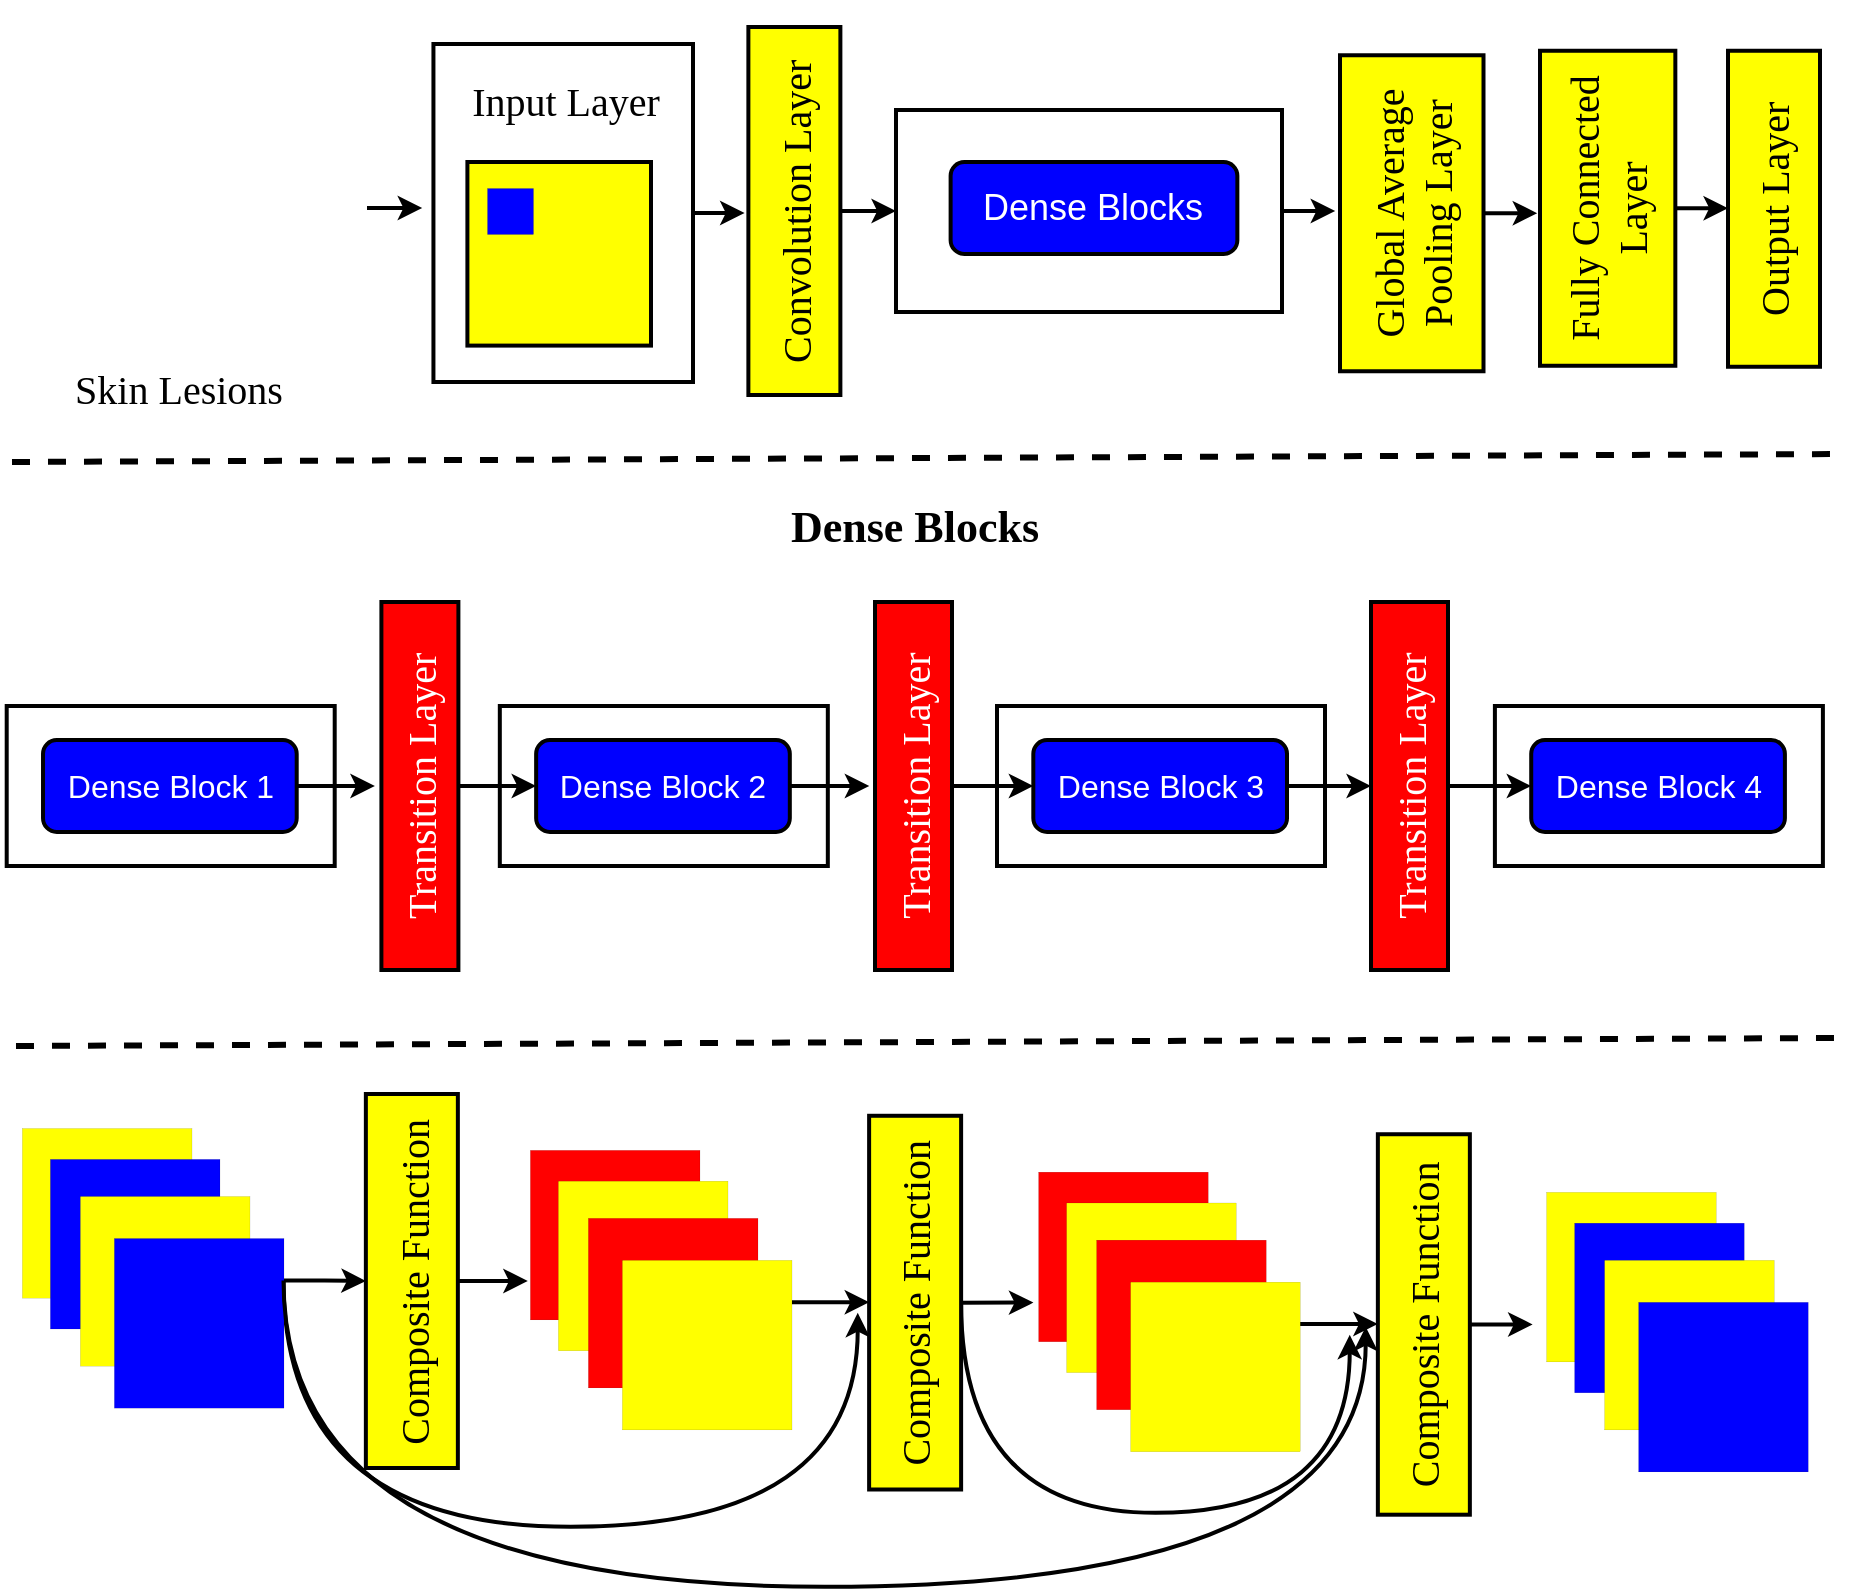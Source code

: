 <mxfile version="21.7.5" type="github">
  <diagram id="FLARmqn-sCxhorqhwDuB" name="Page-1">
    <mxGraphModel dx="1008" dy="545" grid="0" gridSize="10" guides="1" tooltips="1" connect="1" arrows="1" fold="1" page="1" pageScale="1" pageWidth="3300" pageHeight="4681" math="0" shadow="0">
      <root>
        <mxCell id="0" />
        <mxCell id="1" parent="0" />
        <mxCell id="NcwYwKEY-rAYMjzNR8_s-28" style="edgeStyle=orthogonalEdgeStyle;rounded=0;orthogonalLoop=1;jettySize=auto;html=1;exitX=1;exitY=0.5;exitDx=0;exitDy=0;strokeWidth=2;" edge="1" parent="1" source="TmWq87i0S_w9REx1cA27-65">
          <mxGeometry relative="1" as="geometry">
            <mxPoint x="681.6" y="123" as="targetPoint" />
          </mxGeometry>
        </mxCell>
        <mxCell id="TmWq87i0S_w9REx1cA27-65" value="" style="rounded=0;whiteSpace=wrap;html=1;strokeWidth=2;" parent="1" vertex="1">
          <mxGeometry x="462" y="72" width="193" height="101" as="geometry" />
        </mxCell>
        <mxCell id="TmWq87i0S_w9REx1cA27-74" style="edgeStyle=orthogonalEdgeStyle;rounded=0;orthogonalLoop=1;jettySize=auto;html=1;strokeWidth=2;exitX=0.5;exitY=0;exitDx=0;exitDy=0;" parent="1" source="NcwYwKEY-rAYMjzNR8_s-5" target="TmWq87i0S_w9REx1cA27-65" edge="1">
          <mxGeometry relative="1" as="geometry">
            <mxPoint x="458.72" y="200" as="sourcePoint" />
          </mxGeometry>
        </mxCell>
        <mxCell id="NcwYwKEY-rAYMjzNR8_s-11" style="edgeStyle=orthogonalEdgeStyle;rounded=0;orthogonalLoop=1;jettySize=auto;html=1;exitX=1;exitY=0.5;exitDx=0;exitDy=0;strokeWidth=2;" edge="1" parent="1" source="HNuO8RR3fyhFZEDYtFWN-83">
          <mxGeometry relative="1" as="geometry">
            <mxPoint x="386.3" y="124" as="targetPoint" />
          </mxGeometry>
        </mxCell>
        <mxCell id="HNuO8RR3fyhFZEDYtFWN-83" value="" style="rounded=0;whiteSpace=wrap;html=1;shadow=0;glass=0;sketch=0;fillStyle=auto;strokeColor=#000000;strokeWidth=2;fontFamily=Times New Roman;fontSize=20;fillColor=#FFFFFF;gradientColor=none;" parent="1" vertex="1">
          <mxGeometry x="230.72" y="39" width="129.78" height="169" as="geometry" />
        </mxCell>
        <mxCell id="HNuO8RR3fyhFZEDYtFWN-89" style="edgeStyle=orthogonalEdgeStyle;orthogonalLoop=1;jettySize=auto;html=1;strokeWidth=2;fontFamily=Times New Roman;fontSize=20;rounded=0;" parent="1" edge="1">
          <mxGeometry relative="1" as="geometry">
            <mxPoint x="225.08" y="120.55" as="targetPoint" />
            <mxPoint x="197.5" y="121" as="sourcePoint" />
          </mxGeometry>
        </mxCell>
        <mxCell id="HNuO8RR3fyhFZEDYtFWN-4" value="" style="whiteSpace=wrap;html=1;aspect=fixed;fillColor=#FFFF00;shadow=0;strokeColor=#000000;rounded=0;sketch=0;glass=0;strokeWidth=2;fillStyle=auto;perimeterSpacing=0;fontSize=20;" parent="1" vertex="1">
          <mxGeometry x="247.7" y="98" width="91.8" height="91.8" as="geometry" />
        </mxCell>
        <mxCell id="HNuO8RR3fyhFZEDYtFWN-6" value="" style="whiteSpace=wrap;html=1;aspect=fixed;rounded=0;shadow=0;glass=0;sketch=0;fillStyle=auto;strokeColor=#000000;strokeWidth=0;fillColor=#0000FF;fontSize=20;" parent="1" vertex="1">
          <mxGeometry x="257.5" y="111.0" width="23" height="23" as="geometry" />
        </mxCell>
        <mxCell id="HNuO8RR3fyhFZEDYtFWN-82" value="Input Layer" style="text;html=1;strokeColor=none;fillColor=none;align=center;verticalAlign=middle;whiteSpace=wrap;rounded=0;shadow=0;glass=0;sketch=0;fillStyle=auto;strokeWidth=1;fontFamily=Times New Roman;fontSize=20;" parent="1" vertex="1">
          <mxGeometry x="245.22" y="52.0" width="104" height="30" as="geometry" />
        </mxCell>
        <mxCell id="HNuO8RR3fyhFZEDYtFWN-91" value="Skin Lesions" style="text;html=1;strokeColor=none;fillColor=none;align=center;verticalAlign=middle;whiteSpace=wrap;rounded=0;shadow=0;glass=0;sketch=0;fillStyle=auto;strokeWidth=1;fontFamily=Times New Roman;fontSize=20;" parent="1" vertex="1">
          <mxGeometry x="21.85" y="196" width="163" height="30" as="geometry" />
        </mxCell>
        <mxCell id="TmWq87i0S_w9REx1cA27-28" value="" style="whiteSpace=wrap;html=1;aspect=fixed;rounded=0;shadow=0;glass=0;sketch=0;fillStyle=auto;strokeColor=#000000;strokeWidth=0;fillColor=#FFFF00;fontSize=20;" parent="1" vertex="1">
          <mxGeometry x="24.93" y="581" width="84.82" height="84.82" as="geometry" />
        </mxCell>
        <mxCell id="NcwYwKEY-rAYMjzNR8_s-20" style="edgeStyle=orthogonalEdgeStyle;rounded=0;orthogonalLoop=1;jettySize=auto;html=1;exitX=0.5;exitY=0;exitDx=0;exitDy=0;strokeWidth=2;" edge="1" parent="1" source="TmWq87i0S_w9REx1cA27-58">
          <mxGeometry relative="1" as="geometry">
            <mxPoint x="782.55" y="123.13" as="targetPoint" />
          </mxGeometry>
        </mxCell>
        <mxCell id="TmWq87i0S_w9REx1cA27-58" value="Global Average Pooling Layer" style="rounded=0;whiteSpace=wrap;html=1;shadow=0;glass=0;sketch=0;fillStyle=auto;strokeColor=#000000;strokeWidth=2;fillColor=#FFFF00;gradientColor=none;direction=south;textDirection=ltr;horizontal=0;fontFamily=Times New Roman;fontSize=20;" parent="1" vertex="1">
          <mxGeometry x="684" y="44.63" width="71.75" height="158" as="geometry" />
        </mxCell>
        <mxCell id="TmWq87i0S_w9REx1cA27-63" value="&lt;span style=&quot;font-size: 18px;&quot;&gt;&lt;font color=&quot;#ffffff&quot;&gt;Dense Blocks&lt;/font&gt;&lt;/span&gt;" style="rounded=1;whiteSpace=wrap;html=1;fillColor=#0000FF;strokeWidth=2;" parent="1" vertex="1">
          <mxGeometry x="489.31" y="98" width="143.37" height="46" as="geometry" />
        </mxCell>
        <mxCell id="TmWq87i0S_w9REx1cA27-78" value="&lt;b&gt;&lt;font style=&quot;font-size: 22px;&quot;&gt;Dense Blocks&lt;/font&gt;&lt;br&gt;&lt;/b&gt;" style="text;html=1;strokeColor=none;fillColor=none;align=center;verticalAlign=middle;whiteSpace=wrap;rounded=0;shadow=0;glass=0;sketch=0;fillStyle=auto;strokeWidth=1;fontFamily=Times New Roman;fontSize=20;" parent="1" vertex="1">
          <mxGeometry x="394.9" y="266" width="153" height="30" as="geometry" />
        </mxCell>
        <mxCell id="NcwYwKEY-rAYMjzNR8_s-3" value="" style="endArrow=none;dashed=1;html=1;rounded=0;strokeWidth=3;" edge="1" parent="1">
          <mxGeometry width="50" height="50" relative="1" as="geometry">
            <mxPoint x="20" y="248" as="sourcePoint" />
            <mxPoint x="937" y="244" as="targetPoint" />
          </mxGeometry>
        </mxCell>
        <mxCell id="NcwYwKEY-rAYMjzNR8_s-4" value="" style="shape=image;verticalLabelPosition=bottom;labelBackgroundColor=default;verticalAlign=top;aspect=fixed;imageAspect=0;image=https://res.cloudinary.com/dk-find-out/image/upload/q_80,w_1440,f_auto/05_Defences_Skin_lfnyuq.jpg;" vertex="1" parent="1">
          <mxGeometry x="14" y="17.27" width="178.7" height="172" as="geometry" />
        </mxCell>
        <mxCell id="NcwYwKEY-rAYMjzNR8_s-5" value="Convolution Layer" style="rounded=0;whiteSpace=wrap;html=1;shadow=0;glass=0;sketch=0;fillStyle=auto;strokeColor=#000000;strokeWidth=2;fillColor=#FFFF00;gradientColor=none;direction=south;textDirection=ltr;horizontal=0;fontFamily=Times New Roman;fontSize=20;" vertex="1" parent="1">
          <mxGeometry x="388.19" y="30.5" width="46" height="184" as="geometry" />
        </mxCell>
        <mxCell id="NcwYwKEY-rAYMjzNR8_s-17" style="edgeStyle=orthogonalEdgeStyle;rounded=0;orthogonalLoop=1;jettySize=auto;html=1;exitX=0.5;exitY=0;exitDx=0;exitDy=0;entryX=0.5;entryY=1;entryDx=0;entryDy=0;strokeWidth=2;" edge="1" parent="1" source="NcwYwKEY-rAYMjzNR8_s-14" target="NcwYwKEY-rAYMjzNR8_s-15">
          <mxGeometry relative="1" as="geometry" />
        </mxCell>
        <mxCell id="NcwYwKEY-rAYMjzNR8_s-14" value="Fully Connected Layer" style="rounded=0;whiteSpace=wrap;html=1;shadow=0;glass=0;sketch=0;fillStyle=auto;strokeColor=#000000;strokeWidth=2;fillColor=#FFFF00;gradientColor=none;direction=south;textDirection=ltr;horizontal=0;fontFamily=Times New Roman;fontSize=20;" vertex="1" parent="1">
          <mxGeometry x="784.0" y="42.38" width="67.67" height="157.5" as="geometry" />
        </mxCell>
        <mxCell id="NcwYwKEY-rAYMjzNR8_s-15" value="Output Layer" style="rounded=0;whiteSpace=wrap;html=1;shadow=0;glass=0;sketch=0;fillStyle=auto;strokeColor=#000000;strokeWidth=2;fillColor=#FFFF00;gradientColor=none;direction=south;textDirection=ltr;horizontal=0;fontFamily=Times New Roman;fontSize=20;" vertex="1" parent="1">
          <mxGeometry x="878" y="42.38" width="46" height="158" as="geometry" />
        </mxCell>
        <mxCell id="NcwYwKEY-rAYMjzNR8_s-57" style="edgeStyle=orthogonalEdgeStyle;rounded=0;orthogonalLoop=1;jettySize=auto;html=1;exitX=0.5;exitY=0;exitDx=0;exitDy=0;strokeWidth=2;" edge="1" parent="1" source="NcwYwKEY-rAYMjzNR8_s-36">
          <mxGeometry relative="1" as="geometry">
            <mxPoint x="277.88" y="657.41" as="targetPoint" />
          </mxGeometry>
        </mxCell>
        <mxCell id="NcwYwKEY-rAYMjzNR8_s-36" value="Composite Function" style="rounded=0;whiteSpace=wrap;html=1;shadow=0;glass=0;sketch=0;fillStyle=auto;strokeColor=#000000;strokeWidth=2;fillColor=#FFFF00;gradientColor=none;direction=south;textDirection=ltr;horizontal=0;fontFamily=Times New Roman;fontSize=20;" vertex="1" parent="1">
          <mxGeometry x="196.93" y="564" width="46" height="187" as="geometry" />
        </mxCell>
        <mxCell id="NcwYwKEY-rAYMjzNR8_s-38" value="" style="whiteSpace=wrap;html=1;aspect=fixed;rounded=0;shadow=0;glass=0;sketch=0;fillStyle=auto;strokeColor=#000000;strokeWidth=0;fillColor=#0000FF;fontSize=20;" vertex="1" parent="1">
          <mxGeometry x="38.93" y="596.43" width="84.82" height="84.82" as="geometry" />
        </mxCell>
        <mxCell id="NcwYwKEY-rAYMjzNR8_s-39" value="" style="whiteSpace=wrap;html=1;aspect=fixed;rounded=0;shadow=0;glass=0;sketch=0;fillStyle=auto;strokeColor=#000000;strokeWidth=0;fillColor=#FFFF00;fontSize=20;" vertex="1" parent="1">
          <mxGeometry x="53.93" y="615" width="84.82" height="84.82" as="geometry" />
        </mxCell>
        <mxCell id="NcwYwKEY-rAYMjzNR8_s-56" style="edgeStyle=orthogonalEdgeStyle;rounded=0;orthogonalLoop=1;jettySize=auto;html=1;exitX=1;exitY=0.25;exitDx=0;exitDy=0;entryX=0.5;entryY=1;entryDx=0;entryDy=0;strokeWidth=2;" edge="1" parent="1" source="NcwYwKEY-rAYMjzNR8_s-41" target="NcwYwKEY-rAYMjzNR8_s-36">
          <mxGeometry relative="1" as="geometry" />
        </mxCell>
        <mxCell id="NcwYwKEY-rAYMjzNR8_s-67" style="edgeStyle=orthogonalEdgeStyle;rounded=0;orthogonalLoop=1;jettySize=auto;html=1;exitX=1;exitY=0.25;exitDx=0;exitDy=0;curved=1;strokeWidth=2;" edge="1" parent="1" source="NcwYwKEY-rAYMjzNR8_s-41">
          <mxGeometry relative="1" as="geometry">
            <mxPoint x="442.88" y="673.41" as="targetPoint" />
            <Array as="points">
              <mxPoint x="155.88" y="780.41" />
              <mxPoint x="442.88" y="780.41" />
            </Array>
          </mxGeometry>
        </mxCell>
        <mxCell id="NcwYwKEY-rAYMjzNR8_s-41" value="" style="whiteSpace=wrap;html=1;aspect=fixed;rounded=0;shadow=0;glass=0;sketch=0;fillStyle=auto;strokeColor=#000000;strokeWidth=0;fillColor=#0000FF;fontSize=20;" vertex="1" parent="1">
          <mxGeometry x="70.93" y="636" width="84.82" height="84.82" as="geometry" />
        </mxCell>
        <mxCell id="NcwYwKEY-rAYMjzNR8_s-42" value="" style="whiteSpace=wrap;html=1;aspect=fixed;rounded=0;shadow=0;glass=0;sketch=0;fillStyle=auto;strokeColor=#000000;strokeWidth=0;fillColor=#FF0000;fontSize=20;" vertex="1" parent="1">
          <mxGeometry x="278.93" y="591.91" width="84.82" height="84.82" as="geometry" />
        </mxCell>
        <mxCell id="NcwYwKEY-rAYMjzNR8_s-43" value="" style="whiteSpace=wrap;html=1;aspect=fixed;rounded=0;shadow=0;glass=0;sketch=0;fillStyle=auto;strokeColor=#000000;strokeWidth=0;fillColor=#FFFF00;fontSize=20;" vertex="1" parent="1">
          <mxGeometry x="292.93" y="607.34" width="84.82" height="84.82" as="geometry" />
        </mxCell>
        <mxCell id="NcwYwKEY-rAYMjzNR8_s-44" value="" style="whiteSpace=wrap;html=1;aspect=fixed;rounded=0;shadow=0;glass=0;sketch=0;fillStyle=auto;strokeColor=#000000;strokeWidth=0;fillColor=#FF0000;fontSize=20;" vertex="1" parent="1">
          <mxGeometry x="307.93" y="625.91" width="84.82" height="84.82" as="geometry" />
        </mxCell>
        <mxCell id="NcwYwKEY-rAYMjzNR8_s-58" style="edgeStyle=orthogonalEdgeStyle;rounded=0;orthogonalLoop=1;jettySize=auto;html=1;exitX=1;exitY=0.25;exitDx=0;exitDy=0;entryX=0.5;entryY=1;entryDx=0;entryDy=0;strokeWidth=2;" edge="1" parent="1" source="NcwYwKEY-rAYMjzNR8_s-45" target="NcwYwKEY-rAYMjzNR8_s-46">
          <mxGeometry relative="1" as="geometry" />
        </mxCell>
        <mxCell id="NcwYwKEY-rAYMjzNR8_s-45" value="" style="whiteSpace=wrap;html=1;aspect=fixed;rounded=0;shadow=0;glass=0;sketch=0;fillStyle=auto;strokeColor=#000000;strokeWidth=0;fillColor=#FFFF00;fontSize=20;" vertex="1" parent="1">
          <mxGeometry x="324.93" y="646.91" width="84.82" height="84.82" as="geometry" />
        </mxCell>
        <mxCell id="NcwYwKEY-rAYMjzNR8_s-60" style="edgeStyle=orthogonalEdgeStyle;rounded=0;orthogonalLoop=1;jettySize=auto;html=1;exitX=0.5;exitY=0;exitDx=0;exitDy=0;strokeWidth=2;" edge="1" parent="1" source="NcwYwKEY-rAYMjzNR8_s-46">
          <mxGeometry relative="1" as="geometry">
            <mxPoint x="530.68" y="668.41" as="targetPoint" />
          </mxGeometry>
        </mxCell>
        <mxCell id="NcwYwKEY-rAYMjzNR8_s-70" style="edgeStyle=orthogonalEdgeStyle;rounded=0;orthogonalLoop=1;jettySize=auto;html=1;exitX=0.5;exitY=0;exitDx=0;exitDy=0;curved=1;strokeWidth=2;" edge="1" parent="1" source="NcwYwKEY-rAYMjzNR8_s-46">
          <mxGeometry relative="1" as="geometry">
            <mxPoint x="688.88" y="684.41" as="targetPoint" />
            <Array as="points">
              <mxPoint x="494.88" y="773.41" />
              <mxPoint x="688.88" y="773.41" />
            </Array>
          </mxGeometry>
        </mxCell>
        <mxCell id="NcwYwKEY-rAYMjzNR8_s-46" value="Composite Function" style="rounded=0;whiteSpace=wrap;html=1;shadow=0;glass=0;sketch=0;fillStyle=auto;strokeColor=#000000;strokeWidth=2;fillColor=#FFFF00;gradientColor=none;direction=south;textDirection=ltr;horizontal=0;fontFamily=Times New Roman;fontSize=20;" vertex="1" parent="1">
          <mxGeometry x="448.56" y="574.89" width="46" height="186.86" as="geometry" />
        </mxCell>
        <mxCell id="NcwYwKEY-rAYMjzNR8_s-47" value="" style="whiteSpace=wrap;html=1;aspect=fixed;rounded=0;shadow=0;glass=0;sketch=0;fillStyle=auto;strokeColor=#000000;strokeWidth=0;fillColor=#FF0000;fontSize=20;" vertex="1" parent="1">
          <mxGeometry x="533.06" y="602.82" width="84.82" height="84.82" as="geometry" />
        </mxCell>
        <mxCell id="NcwYwKEY-rAYMjzNR8_s-48" value="" style="whiteSpace=wrap;html=1;aspect=fixed;rounded=0;shadow=0;glass=0;sketch=0;fillStyle=auto;strokeColor=#000000;strokeWidth=0;fillColor=#FFFF00;fontSize=20;" vertex="1" parent="1">
          <mxGeometry x="547.06" y="618.25" width="84.82" height="84.82" as="geometry" />
        </mxCell>
        <mxCell id="NcwYwKEY-rAYMjzNR8_s-49" value="" style="whiteSpace=wrap;html=1;aspect=fixed;rounded=0;shadow=0;glass=0;sketch=0;fillStyle=auto;strokeColor=#000000;strokeWidth=0;fillColor=#FF0000;fontSize=20;" vertex="1" parent="1">
          <mxGeometry x="562.06" y="636.82" width="84.82" height="84.82" as="geometry" />
        </mxCell>
        <mxCell id="NcwYwKEY-rAYMjzNR8_s-61" style="edgeStyle=orthogonalEdgeStyle;rounded=0;orthogonalLoop=1;jettySize=auto;html=1;exitX=1;exitY=0.25;exitDx=0;exitDy=0;entryX=0.5;entryY=1;entryDx=0;entryDy=0;strokeWidth=2;" edge="1" parent="1" source="NcwYwKEY-rAYMjzNR8_s-50" target="NcwYwKEY-rAYMjzNR8_s-51">
          <mxGeometry relative="1" as="geometry" />
        </mxCell>
        <mxCell id="NcwYwKEY-rAYMjzNR8_s-50" value="" style="whiteSpace=wrap;html=1;aspect=fixed;rounded=0;shadow=0;glass=0;sketch=0;fillStyle=auto;strokeColor=#000000;strokeWidth=0;fillColor=#FFFF00;fontSize=20;" vertex="1" parent="1">
          <mxGeometry x="579.06" y="657.82" width="84.82" height="84.82" as="geometry" />
        </mxCell>
        <mxCell id="NcwYwKEY-rAYMjzNR8_s-63" style="edgeStyle=orthogonalEdgeStyle;rounded=0;orthogonalLoop=1;jettySize=auto;html=1;exitX=0.5;exitY=0;exitDx=0;exitDy=0;strokeWidth=2;" edge="1" parent="1" source="NcwYwKEY-rAYMjzNR8_s-51">
          <mxGeometry relative="1" as="geometry">
            <mxPoint x="780.28" y="678.41" as="targetPoint" />
          </mxGeometry>
        </mxCell>
        <mxCell id="NcwYwKEY-rAYMjzNR8_s-51" value="Composite Function" style="rounded=0;whiteSpace=wrap;html=1;shadow=0;glass=0;sketch=0;fillStyle=auto;strokeColor=#000000;strokeWidth=2;fillColor=#FFFF00;gradientColor=none;direction=south;textDirection=ltr;horizontal=0;fontFamily=Times New Roman;fontSize=20;" vertex="1" parent="1">
          <mxGeometry x="702.93" y="584.12" width="46" height="190.23" as="geometry" />
        </mxCell>
        <mxCell id="NcwYwKEY-rAYMjzNR8_s-52" value="" style="whiteSpace=wrap;html=1;aspect=fixed;rounded=0;shadow=0;glass=0;sketch=0;fillStyle=auto;strokeColor=#000000;strokeWidth=0;fillColor=#FFFF00;fontSize=20;" vertex="1" parent="1">
          <mxGeometry x="787.06" y="612.91" width="84.82" height="84.82" as="geometry" />
        </mxCell>
        <mxCell id="NcwYwKEY-rAYMjzNR8_s-53" value="" style="whiteSpace=wrap;html=1;aspect=fixed;rounded=0;shadow=0;glass=0;sketch=0;fillStyle=auto;strokeColor=#000000;strokeWidth=0;fillColor=#0000FF;fontSize=20;" vertex="1" parent="1">
          <mxGeometry x="801.06" y="628.34" width="84.82" height="84.82" as="geometry" />
        </mxCell>
        <mxCell id="NcwYwKEY-rAYMjzNR8_s-54" value="" style="whiteSpace=wrap;html=1;aspect=fixed;rounded=0;shadow=0;glass=0;sketch=0;fillStyle=auto;strokeColor=#000000;strokeWidth=0;fillColor=#FFFF00;fontSize=20;" vertex="1" parent="1">
          <mxGeometry x="816.06" y="646.91" width="84.82" height="84.82" as="geometry" />
        </mxCell>
        <mxCell id="NcwYwKEY-rAYMjzNR8_s-55" value="" style="whiteSpace=wrap;html=1;aspect=fixed;rounded=0;shadow=0;glass=0;sketch=0;fillStyle=auto;strokeColor=#000000;strokeWidth=0;fillColor=#0000FF;fontSize=20;" vertex="1" parent="1">
          <mxGeometry x="833.06" y="667.91" width="84.82" height="84.82" as="geometry" />
        </mxCell>
        <mxCell id="NcwYwKEY-rAYMjzNR8_s-68" style="edgeStyle=orthogonalEdgeStyle;rounded=0;orthogonalLoop=1;jettySize=auto;html=1;exitX=1;exitY=0.25;exitDx=0;exitDy=0;curved=1;strokeWidth=2;" edge="1" parent="1" source="NcwYwKEY-rAYMjzNR8_s-41">
          <mxGeometry relative="1" as="geometry">
            <mxPoint x="696.88" y="680.41" as="targetPoint" />
            <mxPoint x="165.88" y="667.41" as="sourcePoint" />
            <Array as="points">
              <mxPoint x="155.88" y="810.41" />
              <mxPoint x="696.88" y="810.41" />
            </Array>
          </mxGeometry>
        </mxCell>
        <mxCell id="NcwYwKEY-rAYMjzNR8_s-72" value="" style="rounded=0;whiteSpace=wrap;html=1;strokeWidth=2;" vertex="1" parent="1">
          <mxGeometry x="17.35" y="370" width="164" height="80" as="geometry" />
        </mxCell>
        <mxCell id="NcwYwKEY-rAYMjzNR8_s-91" style="edgeStyle=orthogonalEdgeStyle;rounded=0;orthogonalLoop=1;jettySize=auto;html=1;exitX=1;exitY=0.5;exitDx=0;exitDy=0;strokeWidth=2;" edge="1" parent="1" source="NcwYwKEY-rAYMjzNR8_s-73">
          <mxGeometry relative="1" as="geometry">
            <mxPoint x="201.45" y="410" as="targetPoint" />
          </mxGeometry>
        </mxCell>
        <mxCell id="NcwYwKEY-rAYMjzNR8_s-73" value="&lt;font style=&quot;font-size: 16px;&quot; color=&quot;#ffffff&quot;&gt;Dense Block 1&lt;/font&gt;" style="rounded=1;whiteSpace=wrap;html=1;fillColor=#0000FF;strokeWidth=2;" vertex="1" parent="1">
          <mxGeometry x="35.51" y="387" width="126.84" height="46" as="geometry" />
        </mxCell>
        <mxCell id="NcwYwKEY-rAYMjzNR8_s-80" value="" style="rounded=0;whiteSpace=wrap;html=1;strokeWidth=2;" vertex="1" parent="1">
          <mxGeometry x="263.91" y="370" width="164" height="80" as="geometry" />
        </mxCell>
        <mxCell id="NcwYwKEY-rAYMjzNR8_s-93" style="edgeStyle=orthogonalEdgeStyle;rounded=0;orthogonalLoop=1;jettySize=auto;html=1;exitX=1;exitY=0.5;exitDx=0;exitDy=0;strokeWidth=2;" edge="1" parent="1" source="NcwYwKEY-rAYMjzNR8_s-81">
          <mxGeometry relative="1" as="geometry">
            <mxPoint x="448.65" y="410" as="targetPoint" />
          </mxGeometry>
        </mxCell>
        <mxCell id="NcwYwKEY-rAYMjzNR8_s-81" value="&lt;font style=&quot;font-size: 16px;&quot; color=&quot;#ffffff&quot;&gt;Dense Block 2&lt;/font&gt;" style="rounded=1;whiteSpace=wrap;html=1;fillColor=#0000FF;strokeWidth=2;" vertex="1" parent="1">
          <mxGeometry x="282.07" y="387" width="126.84" height="46" as="geometry" />
        </mxCell>
        <mxCell id="NcwYwKEY-rAYMjzNR8_s-82" value="" style="rounded=0;whiteSpace=wrap;html=1;strokeWidth=2;" vertex="1" parent="1">
          <mxGeometry x="512.5" y="370" width="164" height="80" as="geometry" />
        </mxCell>
        <mxCell id="NcwYwKEY-rAYMjzNR8_s-95" style="edgeStyle=orthogonalEdgeStyle;rounded=0;orthogonalLoop=1;jettySize=auto;html=1;exitX=1;exitY=0.5;exitDx=0;exitDy=0;entryX=0.5;entryY=1;entryDx=0;entryDy=0;strokeWidth=2;" edge="1" parent="1" source="NcwYwKEY-rAYMjzNR8_s-83" target="NcwYwKEY-rAYMjzNR8_s-90">
          <mxGeometry relative="1" as="geometry" />
        </mxCell>
        <mxCell id="NcwYwKEY-rAYMjzNR8_s-83" value="&lt;font style=&quot;font-size: 16px;&quot; color=&quot;#ffffff&quot;&gt;Dense Block 3&lt;/font&gt;" style="rounded=1;whiteSpace=wrap;html=1;fillColor=#0000FF;strokeWidth=2;" vertex="1" parent="1">
          <mxGeometry x="530.66" y="387" width="126.84" height="46" as="geometry" />
        </mxCell>
        <mxCell id="NcwYwKEY-rAYMjzNR8_s-84" value="" style="rounded=0;whiteSpace=wrap;html=1;strokeWidth=2;" vertex="1" parent="1">
          <mxGeometry x="761.45" y="370" width="164" height="80" as="geometry" />
        </mxCell>
        <mxCell id="NcwYwKEY-rAYMjzNR8_s-85" value="&lt;font style=&quot;font-size: 16px;&quot; color=&quot;#ffffff&quot;&gt;Dense Block 4&lt;/font&gt;" style="rounded=1;whiteSpace=wrap;html=1;fillColor=#0000FF;strokeWidth=2;" vertex="1" parent="1">
          <mxGeometry x="779.61" y="387" width="126.84" height="46" as="geometry" />
        </mxCell>
        <mxCell id="NcwYwKEY-rAYMjzNR8_s-92" style="edgeStyle=orthogonalEdgeStyle;rounded=0;orthogonalLoop=1;jettySize=auto;html=1;exitX=0.5;exitY=0;exitDx=0;exitDy=0;entryX=0;entryY=0.5;entryDx=0;entryDy=0;strokeWidth=2;" edge="1" parent="1" source="NcwYwKEY-rAYMjzNR8_s-86" target="NcwYwKEY-rAYMjzNR8_s-81">
          <mxGeometry relative="1" as="geometry" />
        </mxCell>
        <mxCell id="NcwYwKEY-rAYMjzNR8_s-86" value="&lt;font color=&quot;#ffffff&quot;&gt;Transition Layer&lt;/font&gt;" style="rounded=0;whiteSpace=wrap;html=1;shadow=0;glass=0;sketch=0;fillStyle=auto;strokeColor=#000000;strokeWidth=2;fillColor=#FF0000;gradientColor=none;direction=south;textDirection=ltr;horizontal=0;fontFamily=Times New Roman;fontSize=20;" vertex="1" parent="1">
          <mxGeometry x="204.7" y="318" width="38.5" height="184" as="geometry" />
        </mxCell>
        <mxCell id="NcwYwKEY-rAYMjzNR8_s-94" style="edgeStyle=orthogonalEdgeStyle;rounded=0;orthogonalLoop=1;jettySize=auto;html=1;exitX=0.5;exitY=0;exitDx=0;exitDy=0;entryX=0;entryY=0.5;entryDx=0;entryDy=0;strokeWidth=2;" edge="1" parent="1" source="NcwYwKEY-rAYMjzNR8_s-89" target="NcwYwKEY-rAYMjzNR8_s-83">
          <mxGeometry relative="1" as="geometry" />
        </mxCell>
        <mxCell id="NcwYwKEY-rAYMjzNR8_s-89" value="&lt;font color=&quot;#ffffff&quot;&gt;Transition Layer&lt;/font&gt;" style="rounded=0;whiteSpace=wrap;html=1;shadow=0;glass=0;sketch=0;fillStyle=auto;strokeColor=#000000;strokeWidth=2;fillColor=#FF0000;gradientColor=none;direction=south;textDirection=ltr;horizontal=0;fontFamily=Times New Roman;fontSize=20;" vertex="1" parent="1">
          <mxGeometry x="451.5" y="318" width="38.5" height="184" as="geometry" />
        </mxCell>
        <mxCell id="NcwYwKEY-rAYMjzNR8_s-96" style="edgeStyle=orthogonalEdgeStyle;rounded=0;orthogonalLoop=1;jettySize=auto;html=1;exitX=0.5;exitY=0;exitDx=0;exitDy=0;entryX=0;entryY=0.5;entryDx=0;entryDy=0;strokeWidth=2;" edge="1" parent="1" source="NcwYwKEY-rAYMjzNR8_s-90" target="NcwYwKEY-rAYMjzNR8_s-85">
          <mxGeometry relative="1" as="geometry" />
        </mxCell>
        <mxCell id="NcwYwKEY-rAYMjzNR8_s-90" value="&lt;font color=&quot;#ffffff&quot;&gt;Transition Layer&lt;/font&gt;" style="rounded=0;whiteSpace=wrap;html=1;shadow=0;glass=0;sketch=0;fillStyle=auto;strokeColor=#000000;strokeWidth=2;fillColor=#FF0000;gradientColor=none;direction=south;textDirection=ltr;horizontal=0;fontFamily=Times New Roman;fontSize=20;" vertex="1" parent="1">
          <mxGeometry x="699.5" y="318" width="38.5" height="184" as="geometry" />
        </mxCell>
        <mxCell id="NcwYwKEY-rAYMjzNR8_s-97" value="" style="endArrow=none;dashed=1;html=1;rounded=0;strokeWidth=3;" edge="1" parent="1">
          <mxGeometry width="50" height="50" relative="1" as="geometry">
            <mxPoint x="22" y="540" as="sourcePoint" />
            <mxPoint x="934" y="536" as="targetPoint" />
          </mxGeometry>
        </mxCell>
      </root>
    </mxGraphModel>
  </diagram>
</mxfile>
